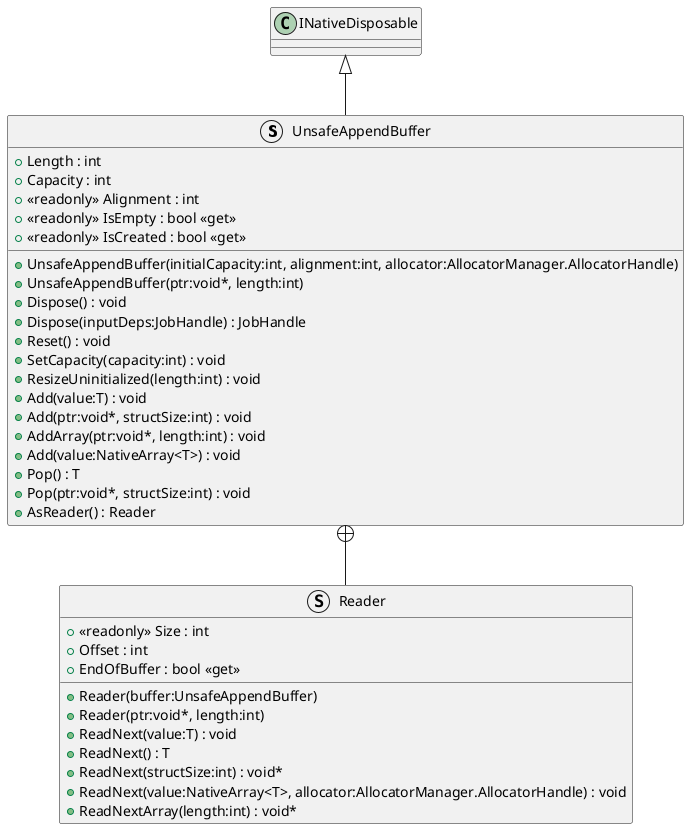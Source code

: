 @startuml
struct UnsafeAppendBuffer {
    + Length : int
    + Capacity : int
    + <<readonly>> Alignment : int
    + UnsafeAppendBuffer(initialCapacity:int, alignment:int, allocator:AllocatorManager.AllocatorHandle)
    + UnsafeAppendBuffer(ptr:void*, length:int)
    + <<readonly>> IsEmpty : bool <<get>>
    + <<readonly>> IsCreated : bool <<get>>
    + Dispose() : void
    + Dispose(inputDeps:JobHandle) : JobHandle
    + Reset() : void
    + SetCapacity(capacity:int) : void
    + ResizeUninitialized(length:int) : void
    + Add(value:T) : void
    + Add(ptr:void*, structSize:int) : void
    + AddArray(ptr:void*, length:int) : void
    + Add(value:NativeArray<T>) : void
    + Pop() : T
    + Pop(ptr:void*, structSize:int) : void
    + AsReader() : Reader
}
struct Reader {
    + <<readonly>> Size : int
    + Offset : int
    + Reader(buffer:UnsafeAppendBuffer)
    + Reader(ptr:void*, length:int)
    + EndOfBuffer : bool <<get>>
    + ReadNext(value:T) : void
    + ReadNext() : T
    + ReadNext(structSize:int) : void*
    + ReadNext(value:NativeArray<T>, allocator:AllocatorManager.AllocatorHandle) : void
    + ReadNextArray(length:int) : void*
}
INativeDisposable <|-- UnsafeAppendBuffer
UnsafeAppendBuffer +-- Reader
@enduml
